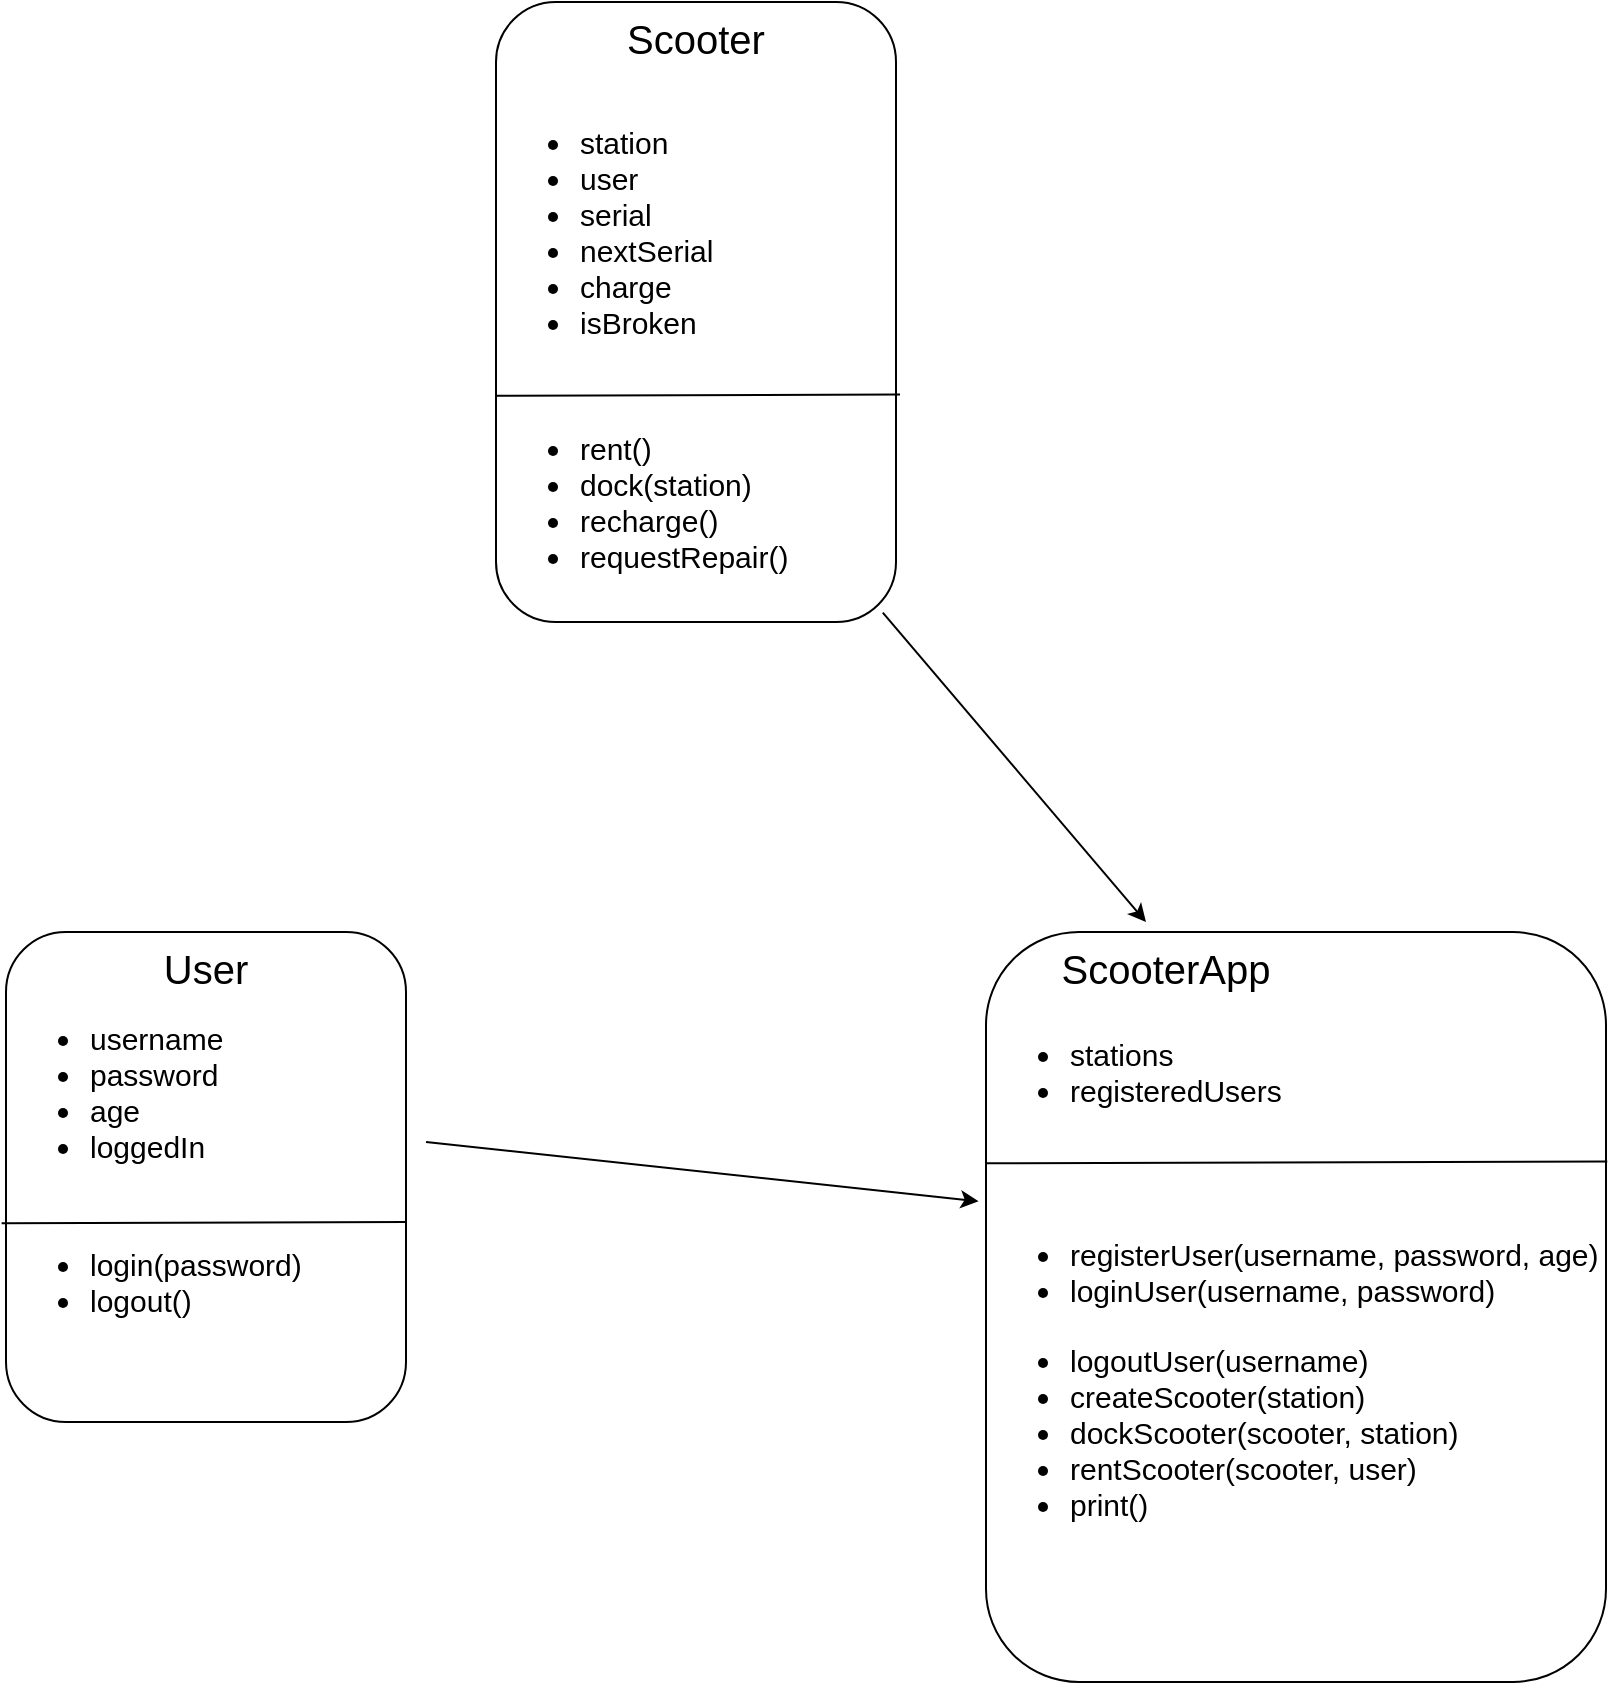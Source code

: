 <mxfile>
    <diagram id="QG6SYp-JatAdR6mF94u1" name="Page-1">
        <mxGraphModel dx="1435" dy="947" grid="1" gridSize="10" guides="1" tooltips="1" connect="1" arrows="1" fold="1" page="1" pageScale="1" pageWidth="850" pageHeight="1100" math="0" shadow="0">
            <root>
                <mxCell id="0"/>
                <mxCell id="1" parent="0"/>
                <mxCell id="3" value="" style="rounded=1;whiteSpace=wrap;html=1;" vertex="1" parent="1">
                    <mxGeometry x="325" y="50" width="200" height="310" as="geometry"/>
                </mxCell>
                <mxCell id="6" value="Scooter" style="text;html=1;strokeColor=none;fillColor=none;align=center;verticalAlign=middle;whiteSpace=wrap;rounded=0;fontSize=20;" vertex="1" parent="1">
                    <mxGeometry x="335" y="60" width="180" height="15" as="geometry"/>
                </mxCell>
                <mxCell id="9" value="" style="rounded=1;whiteSpace=wrap;html=1;" vertex="1" parent="1">
                    <mxGeometry x="570" y="515" width="310" height="375" as="geometry"/>
                </mxCell>
                <mxCell id="10" value="" style="rounded=1;whiteSpace=wrap;html=1;verticalAlign=bottom;" vertex="1" parent="1">
                    <mxGeometry x="80" y="515" width="200" height="245" as="geometry"/>
                </mxCell>
                <mxCell id="7" value="User" style="text;html=1;strokeColor=none;fillColor=none;align=center;verticalAlign=top;whiteSpace=wrap;rounded=0;fontSize=20;" vertex="1" parent="1">
                    <mxGeometry x="90" y="515" width="180" height="15" as="geometry"/>
                </mxCell>
                <mxCell id="11" value="&lt;ul&gt;&lt;li&gt;station&lt;/li&gt;&lt;li&gt;user&lt;/li&gt;&lt;li&gt;serial&lt;/li&gt;&lt;li&gt;nextSerial&lt;/li&gt;&lt;li&gt;charge&lt;/li&gt;&lt;li&gt;isBroken&lt;/li&gt;&lt;/ul&gt;" style="text;html=1;strokeColor=none;fillColor=none;align=left;verticalAlign=middle;whiteSpace=wrap;rounded=0;fontSize=15;" vertex="1" parent="1">
                    <mxGeometry x="325" y="150" width="170" height="30" as="geometry"/>
                </mxCell>
                <mxCell id="24" value="&lt;ul&gt;&lt;li&gt;rent()&lt;/li&gt;&lt;li&gt;dock(station)&lt;/li&gt;&lt;li&gt;recharge()&lt;/li&gt;&lt;li&gt;requestRepair()&lt;/li&gt;&lt;/ul&gt;" style="text;html=1;strokeColor=none;fillColor=none;align=left;verticalAlign=middle;whiteSpace=wrap;rounded=0;fontSize=15;" vertex="1" parent="1">
                    <mxGeometry x="325" y="285" width="60" height="30" as="geometry"/>
                </mxCell>
                <mxCell id="25" value="" style="endArrow=none;html=1;fontSize=15;exitX=-0.001;exitY=0.635;exitDx=0;exitDy=0;exitPerimeter=0;entryX=1.01;entryY=0.633;entryDx=0;entryDy=0;entryPerimeter=0;" edge="1" parent="1" source="3" target="3">
                    <mxGeometry width="50" height="50" relative="1" as="geometry">
                        <mxPoint x="400" y="350" as="sourcePoint"/>
                        <mxPoint x="450" y="300" as="targetPoint"/>
                    </mxGeometry>
                </mxCell>
                <mxCell id="4" value="ScooterApp" style="text;html=1;strokeColor=none;fillColor=none;align=center;verticalAlign=top;whiteSpace=wrap;rounded=0;fontSize=20;" vertex="1" parent="1">
                    <mxGeometry x="570" y="515" width="180" height="40" as="geometry"/>
                </mxCell>
                <mxCell id="29" value="&lt;ul&gt;&lt;li&gt;username&lt;/li&gt;&lt;li&gt;password&lt;/li&gt;&lt;li&gt;age&lt;/li&gt;&lt;li&gt;loggedIn&lt;/li&gt;&lt;/ul&gt;" style="text;html=1;strokeColor=none;fillColor=none;align=left;verticalAlign=middle;whiteSpace=wrap;rounded=0;fontSize=15;" vertex="1" parent="1">
                    <mxGeometry x="80" y="580" width="170" height="30" as="geometry"/>
                </mxCell>
                <mxCell id="32" value="&lt;ul&gt;&lt;li&gt;login(password)&lt;/li&gt;&lt;li&gt;logout()&lt;/li&gt;&lt;/ul&gt;" style="text;html=1;strokeColor=none;fillColor=none;align=left;verticalAlign=middle;whiteSpace=wrap;rounded=0;fontSize=15;" vertex="1" parent="1">
                    <mxGeometry x="80" y="675" width="60" height="30" as="geometry"/>
                </mxCell>
                <mxCell id="33" value="" style="endArrow=none;html=1;fontSize=15;exitX=-0.001;exitY=0.635;exitDx=0;exitDy=0;exitPerimeter=0;entryX=1.01;entryY=0.633;entryDx=0;entryDy=0;entryPerimeter=0;" edge="1" parent="1">
                    <mxGeometry width="50" height="50" relative="1" as="geometry">
                        <mxPoint x="77.8" y="660.62" as="sourcePoint"/>
                        <mxPoint x="280" y="660" as="targetPoint"/>
                    </mxGeometry>
                </mxCell>
                <mxCell id="34" value="&lt;ul&gt;&lt;li&gt;stations&lt;/li&gt;&lt;li&gt;registeredUsers&lt;/li&gt;&lt;/ul&gt;" style="text;html=1;strokeColor=none;fillColor=none;align=left;verticalAlign=middle;whiteSpace=wrap;rounded=0;fontSize=15;" vertex="1" parent="1">
                    <mxGeometry x="570" y="570" width="170" height="30" as="geometry"/>
                </mxCell>
                <mxCell id="35" value="&lt;ul&gt;&lt;li&gt;registerUser(username, password, age)&lt;/li&gt;&lt;li&gt;loginUser(username, password)&lt;/li&gt;&lt;/ul&gt;" style="text;html=1;strokeColor=none;fillColor=none;align=left;verticalAlign=middle;whiteSpace=wrap;rounded=0;fontSize=15;" vertex="1" parent="1">
                    <mxGeometry x="570" y="670" width="310" height="30" as="geometry"/>
                </mxCell>
                <mxCell id="37" value="" style="endArrow=none;html=1;fontSize=15;exitX=-0.001;exitY=0.635;exitDx=0;exitDy=0;exitPerimeter=0;entryX=1.002;entryY=0.306;entryDx=0;entryDy=0;entryPerimeter=0;" edge="1" parent="1" target="9">
                    <mxGeometry width="50" height="50" relative="1" as="geometry">
                        <mxPoint x="570" y="630.62" as="sourcePoint"/>
                        <mxPoint x="772.2" y="630" as="targetPoint"/>
                    </mxGeometry>
                </mxCell>
                <mxCell id="38" value="&lt;ul&gt;&lt;li&gt;logoutUser(username)&lt;/li&gt;&lt;li&gt;createScooter(station)&lt;/li&gt;&lt;li&gt;dockScooter(scooter, station)&lt;/li&gt;&lt;li&gt;rentScooter(scooter, user)&lt;/li&gt;&lt;li&gt;print()&lt;/li&gt;&lt;/ul&gt;" style="text;html=1;strokeColor=none;fillColor=none;align=left;verticalAlign=middle;whiteSpace=wrap;rounded=0;fontSize=15;" vertex="1" parent="1">
                    <mxGeometry x="570" y="750" width="310" height="30" as="geometry"/>
                </mxCell>
                <mxCell id="39" value="" style="endArrow=classic;html=1;fontSize=15;exitX=0.967;exitY=0.985;exitDx=0;exitDy=0;exitPerimeter=0;" edge="1" parent="1" source="3">
                    <mxGeometry width="50" height="50" relative="1" as="geometry">
                        <mxPoint x="400" y="490" as="sourcePoint"/>
                        <mxPoint x="650" y="510" as="targetPoint"/>
                    </mxGeometry>
                </mxCell>
                <mxCell id="40" value="" style="endArrow=classic;html=1;fontSize=15;entryX=-0.012;entryY=0.359;entryDx=0;entryDy=0;entryPerimeter=0;" edge="1" parent="1" target="9">
                    <mxGeometry width="50" height="50" relative="1" as="geometry">
                        <mxPoint x="290" y="620" as="sourcePoint"/>
                        <mxPoint x="560" y="650" as="targetPoint"/>
                    </mxGeometry>
                </mxCell>
            </root>
        </mxGraphModel>
    </diagram>
</mxfile>